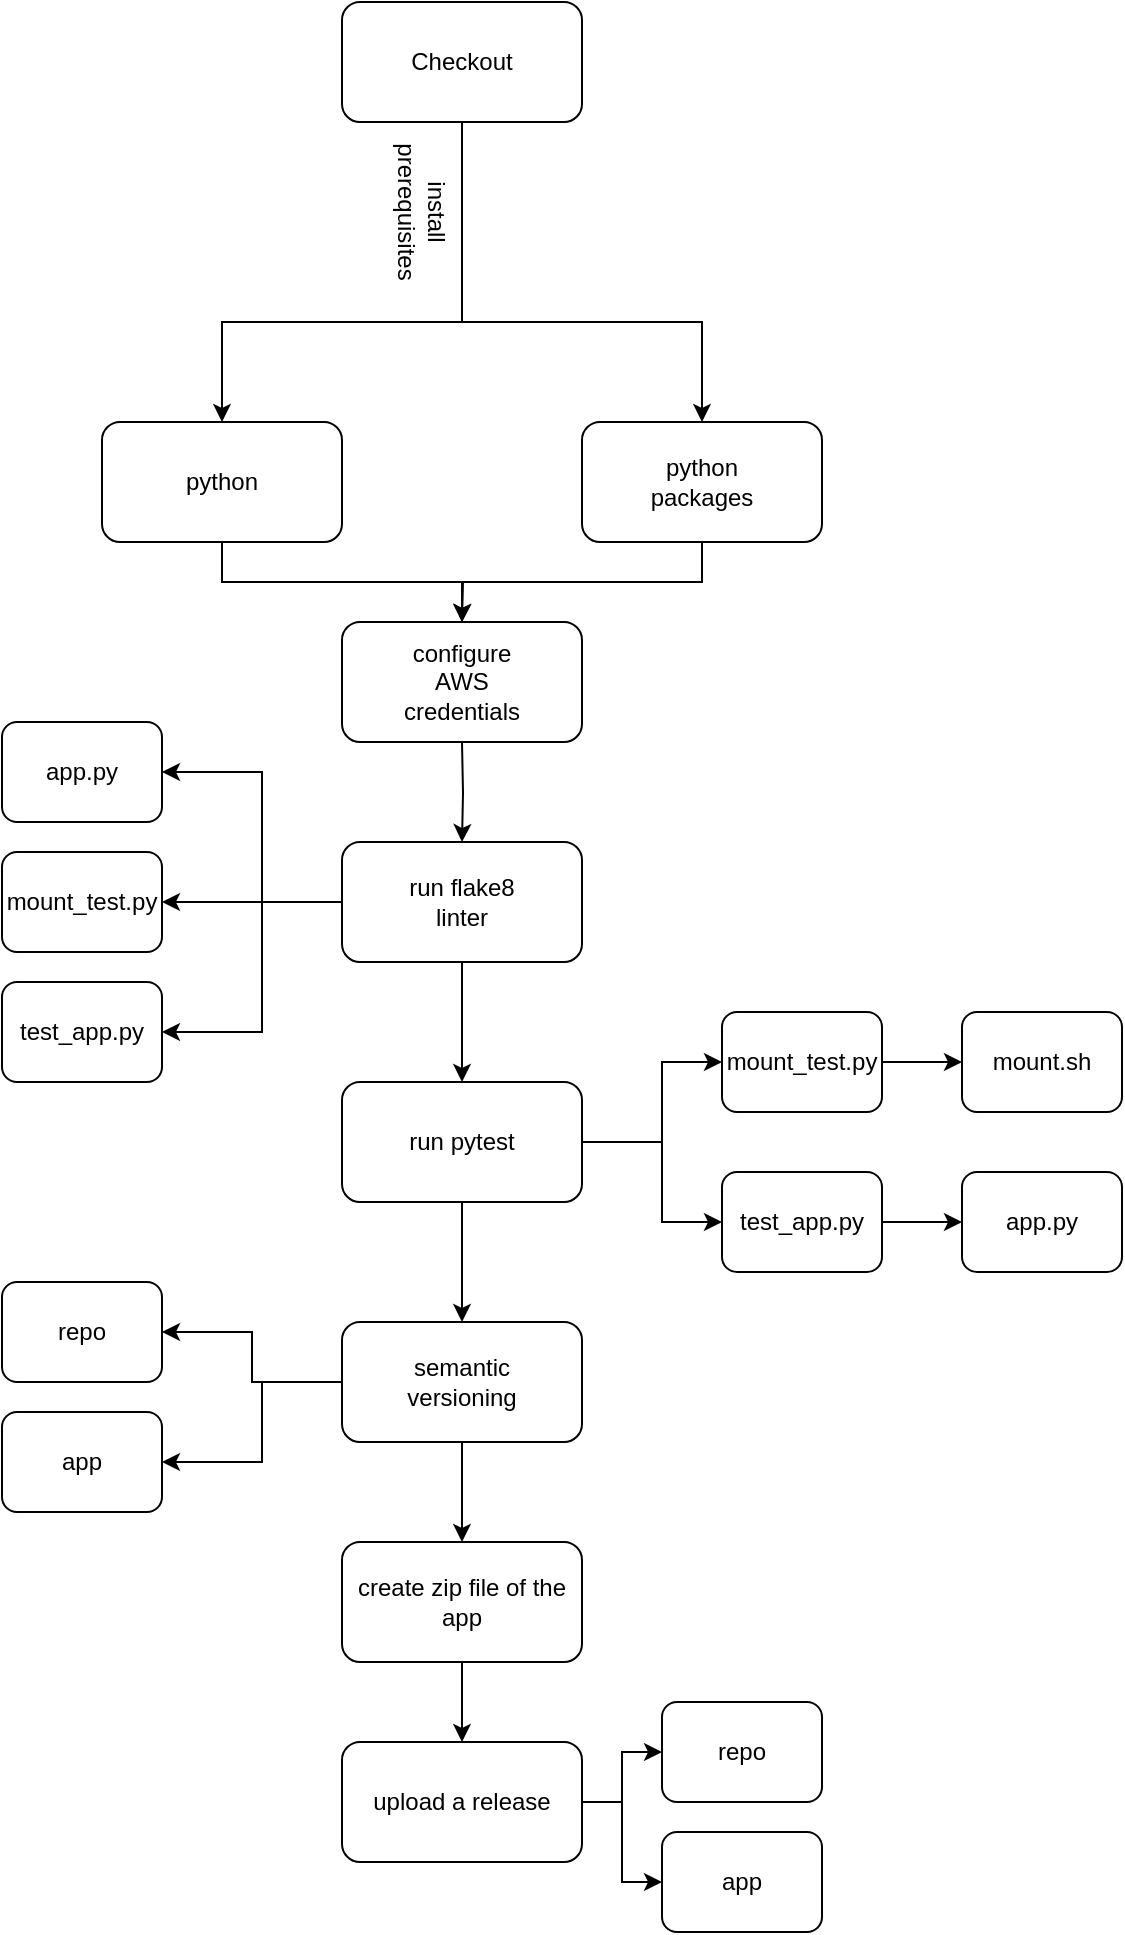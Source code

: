 <mxfile version="21.3.2" type="github">
  <diagram name="Page-1" id="NQFakxoYkVoBB0L2_mfe">
    <mxGraphModel dx="880" dy="452" grid="1" gridSize="10" guides="1" tooltips="1" connect="1" arrows="1" fold="1" page="1" pageScale="1" pageWidth="850" pageHeight="1100" math="0" shadow="0">
      <root>
        <mxCell id="0" />
        <mxCell id="1" parent="0" />
        <mxCell id="Izm7tjpCLRkO4xK3mdIs-1" value="" style="rounded=1;whiteSpace=wrap;html=1;" parent="1" vertex="1">
          <mxGeometry x="330" y="20" width="120" height="60" as="geometry" />
        </mxCell>
        <mxCell id="Izm7tjpCLRkO4xK3mdIs-5" style="edgeStyle=orthogonalEdgeStyle;rounded=0;orthogonalLoop=1;jettySize=auto;html=1;entryX=0.5;entryY=0;entryDx=0;entryDy=0;" parent="1" target="Izm7tjpCLRkO4xK3mdIs-3" edge="1">
          <mxGeometry relative="1" as="geometry">
            <mxPoint x="390" y="80" as="sourcePoint" />
            <Array as="points">
              <mxPoint x="390" y="180" />
              <mxPoint x="270" y="180" />
            </Array>
          </mxGeometry>
        </mxCell>
        <mxCell id="Izm7tjpCLRkO4xK3mdIs-2" value="Checkout" style="text;html=1;strokeColor=none;fillColor=none;align=center;verticalAlign=middle;whiteSpace=wrap;rounded=0;" parent="1" vertex="1">
          <mxGeometry x="360" y="35" width="60" height="30" as="geometry" />
        </mxCell>
        <mxCell id="Izm7tjpCLRkO4xK3mdIs-16" style="edgeStyle=orthogonalEdgeStyle;rounded=0;orthogonalLoop=1;jettySize=auto;html=1;exitX=0.5;exitY=1;exitDx=0;exitDy=0;entryX=0.5;entryY=0;entryDx=0;entryDy=0;" parent="1" source="Izm7tjpCLRkO4xK3mdIs-4" target="Izm7tjpCLRkO4xK3mdIs-14" edge="1">
          <mxGeometry relative="1" as="geometry" />
        </mxCell>
        <mxCell id="Izm7tjpCLRkO4xK3mdIs-4" value="" style="rounded=1;whiteSpace=wrap;html=1;" parent="1" vertex="1">
          <mxGeometry x="450" y="230" width="120" height="60" as="geometry" />
        </mxCell>
        <mxCell id="Izm7tjpCLRkO4xK3mdIs-7" value="" style="endArrow=classic;html=1;rounded=0;entryX=0.5;entryY=0;entryDx=0;entryDy=0;" parent="1" target="Izm7tjpCLRkO4xK3mdIs-4" edge="1">
          <mxGeometry width="50" height="50" relative="1" as="geometry">
            <mxPoint x="390" y="180" as="sourcePoint" />
            <mxPoint x="450" y="180" as="targetPoint" />
            <Array as="points">
              <mxPoint x="510" y="180" />
            </Array>
          </mxGeometry>
        </mxCell>
        <mxCell id="Izm7tjpCLRkO4xK3mdIs-8" value="install prerequisites" style="text;html=1;strokeColor=none;fillColor=none;align=center;verticalAlign=middle;whiteSpace=wrap;rounded=0;rotation=90;" parent="1" vertex="1">
          <mxGeometry x="340" y="110" width="60" height="30" as="geometry" />
        </mxCell>
        <mxCell id="Izm7tjpCLRkO4xK3mdIs-10" value="python packages" style="text;html=1;strokeColor=none;fillColor=none;align=center;verticalAlign=middle;whiteSpace=wrap;rounded=0;" parent="1" vertex="1">
          <mxGeometry x="480" y="245" width="60" height="30" as="geometry" />
        </mxCell>
        <mxCell id="Izm7tjpCLRkO4xK3mdIs-11" value="" style="group" parent="1" vertex="1" connectable="0">
          <mxGeometry x="210" y="230" width="120" height="60" as="geometry" />
        </mxCell>
        <mxCell id="Izm7tjpCLRkO4xK3mdIs-17" style="edgeStyle=orthogonalEdgeStyle;rounded=0;orthogonalLoop=1;jettySize=auto;html=1;exitX=0.5;exitY=1;exitDx=0;exitDy=0;" parent="Izm7tjpCLRkO4xK3mdIs-11" source="Izm7tjpCLRkO4xK3mdIs-3" edge="1">
          <mxGeometry relative="1" as="geometry">
            <mxPoint x="180" y="100" as="targetPoint" />
          </mxGeometry>
        </mxCell>
        <mxCell id="Izm7tjpCLRkO4xK3mdIs-3" value="" style="rounded=1;whiteSpace=wrap;html=1;" parent="Izm7tjpCLRkO4xK3mdIs-11" vertex="1">
          <mxGeometry width="120" height="60" as="geometry" />
        </mxCell>
        <mxCell id="Izm7tjpCLRkO4xK3mdIs-9" value="python" style="text;html=1;strokeColor=none;fillColor=none;align=center;verticalAlign=middle;whiteSpace=wrap;rounded=0;" parent="Izm7tjpCLRkO4xK3mdIs-11" vertex="1">
          <mxGeometry x="30" y="15" width="60" height="30" as="geometry" />
        </mxCell>
        <mxCell id="Izm7tjpCLRkO4xK3mdIs-13" value="" style="group" parent="1" vertex="1" connectable="0">
          <mxGeometry x="330" y="330" width="120" height="60" as="geometry" />
        </mxCell>
        <mxCell id="Izm7tjpCLRkO4xK3mdIs-14" value="" style="rounded=1;whiteSpace=wrap;html=1;" parent="Izm7tjpCLRkO4xK3mdIs-13" vertex="1">
          <mxGeometry width="120" height="60" as="geometry" />
        </mxCell>
        <mxCell id="Izm7tjpCLRkO4xK3mdIs-15" value="configure AWS credentials" style="text;html=1;strokeColor=none;fillColor=none;align=center;verticalAlign=middle;whiteSpace=wrap;rounded=0;" parent="Izm7tjpCLRkO4xK3mdIs-13" vertex="1">
          <mxGeometry x="30" y="15" width="60" height="30" as="geometry" />
        </mxCell>
        <mxCell id="Izm7tjpCLRkO4xK3mdIs-18" value="" style="group" parent="1" vertex="1" connectable="0">
          <mxGeometry x="330" y="440" width="120" height="60" as="geometry" />
        </mxCell>
        <mxCell id="Izm7tjpCLRkO4xK3mdIs-19" value="" style="rounded=1;whiteSpace=wrap;html=1;" parent="Izm7tjpCLRkO4xK3mdIs-18" vertex="1">
          <mxGeometry width="120" height="60" as="geometry" />
        </mxCell>
        <mxCell id="Izm7tjpCLRkO4xK3mdIs-20" value="run flake8 linter" style="text;html=1;strokeColor=none;fillColor=none;align=center;verticalAlign=middle;whiteSpace=wrap;rounded=0;" parent="Izm7tjpCLRkO4xK3mdIs-18" vertex="1">
          <mxGeometry x="30" y="15" width="60" height="30" as="geometry" />
        </mxCell>
        <mxCell id="Izm7tjpCLRkO4xK3mdIs-22" value="" style="group" parent="1" vertex="1" connectable="0">
          <mxGeometry x="160" y="445" width="80" height="50" as="geometry" />
        </mxCell>
        <mxCell id="Izm7tjpCLRkO4xK3mdIs-23" value="" style="rounded=1;whiteSpace=wrap;html=1;" parent="Izm7tjpCLRkO4xK3mdIs-22" vertex="1">
          <mxGeometry width="80" height="50" as="geometry" />
        </mxCell>
        <mxCell id="Izm7tjpCLRkO4xK3mdIs-24" value="mount_test.py" style="text;html=1;strokeColor=none;fillColor=none;align=center;verticalAlign=middle;whiteSpace=wrap;rounded=0;" parent="Izm7tjpCLRkO4xK3mdIs-22" vertex="1">
          <mxGeometry x="20" y="12.5" width="40" height="25" as="geometry" />
        </mxCell>
        <mxCell id="Izm7tjpCLRkO4xK3mdIs-25" value="" style="group" parent="1" vertex="1" connectable="0">
          <mxGeometry x="160" y="380" width="80" height="50" as="geometry" />
        </mxCell>
        <mxCell id="Izm7tjpCLRkO4xK3mdIs-26" value="" style="rounded=1;whiteSpace=wrap;html=1;" parent="Izm7tjpCLRkO4xK3mdIs-25" vertex="1">
          <mxGeometry width="80" height="50" as="geometry" />
        </mxCell>
        <mxCell id="Izm7tjpCLRkO4xK3mdIs-27" value="app.py" style="text;html=1;strokeColor=none;fillColor=none;align=center;verticalAlign=middle;whiteSpace=wrap;rounded=0;" parent="Izm7tjpCLRkO4xK3mdIs-25" vertex="1">
          <mxGeometry x="20" y="12.5" width="40" height="25" as="geometry" />
        </mxCell>
        <mxCell id="Izm7tjpCLRkO4xK3mdIs-28" value="" style="group" parent="1" vertex="1" connectable="0">
          <mxGeometry x="160" y="510" width="80" height="50" as="geometry" />
        </mxCell>
        <mxCell id="Izm7tjpCLRkO4xK3mdIs-29" value="" style="rounded=1;whiteSpace=wrap;html=1;" parent="Izm7tjpCLRkO4xK3mdIs-28" vertex="1">
          <mxGeometry width="80" height="50" as="geometry" />
        </mxCell>
        <mxCell id="Izm7tjpCLRkO4xK3mdIs-30" value="test_app.py" style="text;html=1;strokeColor=none;fillColor=none;align=center;verticalAlign=middle;whiteSpace=wrap;rounded=0;" parent="Izm7tjpCLRkO4xK3mdIs-28" vertex="1">
          <mxGeometry x="20" y="12.5" width="40" height="25" as="geometry" />
        </mxCell>
        <mxCell id="Izm7tjpCLRkO4xK3mdIs-31" style="edgeStyle=orthogonalEdgeStyle;rounded=0;orthogonalLoop=1;jettySize=auto;html=1;exitX=0;exitY=0.5;exitDx=0;exitDy=0;entryX=1;entryY=0.5;entryDx=0;entryDy=0;" parent="1" source="Izm7tjpCLRkO4xK3mdIs-19" target="Izm7tjpCLRkO4xK3mdIs-23" edge="1">
          <mxGeometry relative="1" as="geometry" />
        </mxCell>
        <mxCell id="Izm7tjpCLRkO4xK3mdIs-32" value="" style="endArrow=classic;html=1;rounded=0;entryX=1;entryY=0.5;entryDx=0;entryDy=0;" parent="1" target="Izm7tjpCLRkO4xK3mdIs-26" edge="1">
          <mxGeometry width="50" height="50" relative="1" as="geometry">
            <mxPoint x="290" y="470" as="sourcePoint" />
            <mxPoint x="450" y="480" as="targetPoint" />
            <Array as="points">
              <mxPoint x="290" y="405" />
            </Array>
          </mxGeometry>
        </mxCell>
        <mxCell id="Izm7tjpCLRkO4xK3mdIs-33" value="" style="endArrow=classic;html=1;rounded=0;entryX=1;entryY=0.5;entryDx=0;entryDy=0;" parent="1" target="Izm7tjpCLRkO4xK3mdIs-29" edge="1">
          <mxGeometry width="50" height="50" relative="1" as="geometry">
            <mxPoint x="290" y="470" as="sourcePoint" />
            <mxPoint x="450" y="480" as="targetPoint" />
            <Array as="points">
              <mxPoint x="290" y="535" />
            </Array>
          </mxGeometry>
        </mxCell>
        <mxCell id="Izm7tjpCLRkO4xK3mdIs-34" style="edgeStyle=orthogonalEdgeStyle;rounded=0;orthogonalLoop=1;jettySize=auto;html=1;entryX=0.5;entryY=0;entryDx=0;entryDy=0;" parent="1" target="Izm7tjpCLRkO4xK3mdIs-19" edge="1">
          <mxGeometry relative="1" as="geometry">
            <mxPoint x="390" y="390" as="sourcePoint" />
          </mxGeometry>
        </mxCell>
        <mxCell id="Izm7tjpCLRkO4xK3mdIs-57" style="edgeStyle=orthogonalEdgeStyle;rounded=0;orthogonalLoop=1;jettySize=auto;html=1;exitX=0.5;exitY=1;exitDx=0;exitDy=0;entryX=0.5;entryY=0;entryDx=0;entryDy=0;" parent="1" source="Izm7tjpCLRkO4xK3mdIs-35" target="Izm7tjpCLRkO4xK3mdIs-55" edge="1">
          <mxGeometry relative="1" as="geometry" />
        </mxCell>
        <mxCell id="Izm7tjpCLRkO4xK3mdIs-35" value="" style="rounded=1;whiteSpace=wrap;html=1;" parent="1" vertex="1">
          <mxGeometry x="330" y="560" width="120" height="60" as="geometry" />
        </mxCell>
        <mxCell id="Izm7tjpCLRkO4xK3mdIs-36" style="edgeStyle=orthogonalEdgeStyle;rounded=0;orthogonalLoop=1;jettySize=auto;html=1;exitX=0.5;exitY=1;exitDx=0;exitDy=0;entryX=0.5;entryY=0;entryDx=0;entryDy=0;" parent="1" source="Izm7tjpCLRkO4xK3mdIs-19" target="Izm7tjpCLRkO4xK3mdIs-35" edge="1">
          <mxGeometry relative="1" as="geometry" />
        </mxCell>
        <mxCell id="Izm7tjpCLRkO4xK3mdIs-37" value="run pytest" style="text;html=1;strokeColor=none;fillColor=none;align=center;verticalAlign=middle;whiteSpace=wrap;rounded=0;" parent="1" vertex="1">
          <mxGeometry x="360" y="575" width="60" height="30" as="geometry" />
        </mxCell>
        <mxCell id="Izm7tjpCLRkO4xK3mdIs-52" style="edgeStyle=orthogonalEdgeStyle;rounded=0;orthogonalLoop=1;jettySize=auto;html=1;exitX=1;exitY=0.5;exitDx=0;exitDy=0;entryX=0;entryY=0.5;entryDx=0;entryDy=0;" parent="1" source="Izm7tjpCLRkO4xK3mdIs-40" target="Izm7tjpCLRkO4xK3mdIs-50" edge="1">
          <mxGeometry relative="1" as="geometry" />
        </mxCell>
        <mxCell id="Izm7tjpCLRkO4xK3mdIs-40" value="" style="rounded=1;whiteSpace=wrap;html=1;" parent="1" vertex="1">
          <mxGeometry x="520" y="525" width="80" height="50" as="geometry" />
        </mxCell>
        <mxCell id="Izm7tjpCLRkO4xK3mdIs-41" value="mount_test.py" style="text;html=1;strokeColor=none;fillColor=none;align=center;verticalAlign=middle;whiteSpace=wrap;rounded=0;" parent="1" vertex="1">
          <mxGeometry x="540" y="537.5" width="40" height="25" as="geometry" />
        </mxCell>
        <mxCell id="Izm7tjpCLRkO4xK3mdIs-49" style="edgeStyle=orthogonalEdgeStyle;rounded=0;orthogonalLoop=1;jettySize=auto;html=1;exitX=1;exitY=0.5;exitDx=0;exitDy=0;entryX=0;entryY=0.5;entryDx=0;entryDy=0;" parent="1" source="Izm7tjpCLRkO4xK3mdIs-42" target="Izm7tjpCLRkO4xK3mdIs-47" edge="1">
          <mxGeometry relative="1" as="geometry" />
        </mxCell>
        <mxCell id="Izm7tjpCLRkO4xK3mdIs-42" value="" style="rounded=1;whiteSpace=wrap;html=1;" parent="1" vertex="1">
          <mxGeometry x="520" y="605" width="80" height="50" as="geometry" />
        </mxCell>
        <mxCell id="Izm7tjpCLRkO4xK3mdIs-43" value="test_app.py" style="text;html=1;strokeColor=none;fillColor=none;align=center;verticalAlign=middle;whiteSpace=wrap;rounded=0;" parent="1" vertex="1">
          <mxGeometry x="540" y="617.5" width="40" height="25" as="geometry" />
        </mxCell>
        <mxCell id="Izm7tjpCLRkO4xK3mdIs-44" value="" style="endArrow=classic;html=1;rounded=0;exitX=1;exitY=0.5;exitDx=0;exitDy=0;" parent="1" source="Izm7tjpCLRkO4xK3mdIs-35" edge="1">
          <mxGeometry width="50" height="50" relative="1" as="geometry">
            <mxPoint x="400" y="530" as="sourcePoint" />
            <mxPoint x="450" y="590" as="targetPoint" />
            <Array as="points" />
          </mxGeometry>
        </mxCell>
        <mxCell id="Izm7tjpCLRkO4xK3mdIs-45" value="" style="endArrow=classic;html=1;rounded=0;exitX=1;exitY=0.5;exitDx=0;exitDy=0;entryX=0;entryY=0.5;entryDx=0;entryDy=0;" parent="1" source="Izm7tjpCLRkO4xK3mdIs-35" target="Izm7tjpCLRkO4xK3mdIs-40" edge="1">
          <mxGeometry width="50" height="50" relative="1" as="geometry">
            <mxPoint x="400" y="530" as="sourcePoint" />
            <mxPoint x="450" y="480" as="targetPoint" />
            <Array as="points">
              <mxPoint x="490" y="590" />
              <mxPoint x="490" y="550" />
            </Array>
          </mxGeometry>
        </mxCell>
        <mxCell id="Izm7tjpCLRkO4xK3mdIs-46" value="" style="endArrow=classic;html=1;rounded=0;entryX=0;entryY=0.5;entryDx=0;entryDy=0;" parent="1" target="Izm7tjpCLRkO4xK3mdIs-42" edge="1">
          <mxGeometry width="50" height="50" relative="1" as="geometry">
            <mxPoint x="490" y="590" as="sourcePoint" />
            <mxPoint x="450" y="480" as="targetPoint" />
            <Array as="points">
              <mxPoint x="490" y="630" />
            </Array>
          </mxGeometry>
        </mxCell>
        <mxCell id="Izm7tjpCLRkO4xK3mdIs-47" value="" style="rounded=1;whiteSpace=wrap;html=1;" parent="1" vertex="1">
          <mxGeometry x="640" y="605" width="80" height="50" as="geometry" />
        </mxCell>
        <mxCell id="Izm7tjpCLRkO4xK3mdIs-48" value="app.py" style="text;html=1;strokeColor=none;fillColor=none;align=center;verticalAlign=middle;whiteSpace=wrap;rounded=0;" parent="1" vertex="1">
          <mxGeometry x="660" y="617.5" width="40" height="25" as="geometry" />
        </mxCell>
        <mxCell id="Izm7tjpCLRkO4xK3mdIs-50" value="" style="rounded=1;whiteSpace=wrap;html=1;" parent="1" vertex="1">
          <mxGeometry x="640" y="525" width="80" height="50" as="geometry" />
        </mxCell>
        <mxCell id="Izm7tjpCLRkO4xK3mdIs-51" value="mount.sh" style="text;html=1;strokeColor=none;fillColor=none;align=center;verticalAlign=middle;whiteSpace=wrap;rounded=0;" parent="1" vertex="1">
          <mxGeometry x="660" y="537.5" width="40" height="25" as="geometry" />
        </mxCell>
        <mxCell id="Xj7NZsbbRn5Z0yJctstR-8" style="edgeStyle=orthogonalEdgeStyle;rounded=0;orthogonalLoop=1;jettySize=auto;html=1;exitX=0;exitY=0.5;exitDx=0;exitDy=0;entryX=1;entryY=0.5;entryDx=0;entryDy=0;" edge="1" parent="1" source="Izm7tjpCLRkO4xK3mdIs-55" target="Xj7NZsbbRn5Z0yJctstR-2">
          <mxGeometry relative="1" as="geometry" />
        </mxCell>
        <mxCell id="Xj7NZsbbRn5Z0yJctstR-11" style="edgeStyle=orthogonalEdgeStyle;rounded=0;orthogonalLoop=1;jettySize=auto;html=1;exitX=0.5;exitY=1;exitDx=0;exitDy=0;entryX=0.5;entryY=0;entryDx=0;entryDy=0;" edge="1" parent="1" source="Izm7tjpCLRkO4xK3mdIs-55" target="Xj7NZsbbRn5Z0yJctstR-10">
          <mxGeometry relative="1" as="geometry" />
        </mxCell>
        <mxCell id="Izm7tjpCLRkO4xK3mdIs-55" value="" style="rounded=1;whiteSpace=wrap;html=1;" parent="1" vertex="1">
          <mxGeometry x="330" y="680" width="120" height="60" as="geometry" />
        </mxCell>
        <mxCell id="Izm7tjpCLRkO4xK3mdIs-56" value="semantic versioning" style="text;html=1;strokeColor=none;fillColor=none;align=center;verticalAlign=middle;whiteSpace=wrap;rounded=0;" parent="1" vertex="1">
          <mxGeometry x="360" y="695" width="60" height="30" as="geometry" />
        </mxCell>
        <mxCell id="Xj7NZsbbRn5Z0yJctstR-1" value="" style="group" vertex="1" connectable="0" parent="1">
          <mxGeometry x="160" y="660" width="80" height="50" as="geometry" />
        </mxCell>
        <mxCell id="Xj7NZsbbRn5Z0yJctstR-2" value="" style="rounded=1;whiteSpace=wrap;html=1;" vertex="1" parent="Xj7NZsbbRn5Z0yJctstR-1">
          <mxGeometry width="80" height="50" as="geometry" />
        </mxCell>
        <mxCell id="Xj7NZsbbRn5Z0yJctstR-3" value="repo" style="text;html=1;strokeColor=none;fillColor=none;align=center;verticalAlign=middle;whiteSpace=wrap;rounded=0;" vertex="1" parent="Xj7NZsbbRn5Z0yJctstR-1">
          <mxGeometry x="20" y="12.5" width="40" height="25" as="geometry" />
        </mxCell>
        <mxCell id="Xj7NZsbbRn5Z0yJctstR-5" value="" style="group" vertex="1" connectable="0" parent="1">
          <mxGeometry x="160" y="725" width="80" height="50" as="geometry" />
        </mxCell>
        <mxCell id="Xj7NZsbbRn5Z0yJctstR-6" value="" style="rounded=1;whiteSpace=wrap;html=1;" vertex="1" parent="Xj7NZsbbRn5Z0yJctstR-5">
          <mxGeometry width="80" height="50" as="geometry" />
        </mxCell>
        <mxCell id="Xj7NZsbbRn5Z0yJctstR-7" value="app" style="text;html=1;strokeColor=none;fillColor=none;align=center;verticalAlign=middle;whiteSpace=wrap;rounded=0;" vertex="1" parent="Xj7NZsbbRn5Z0yJctstR-5">
          <mxGeometry x="20" y="12.5" width="40" height="25" as="geometry" />
        </mxCell>
        <mxCell id="Xj7NZsbbRn5Z0yJctstR-9" value="" style="endArrow=classic;html=1;rounded=0;entryX=1;entryY=0.5;entryDx=0;entryDy=0;" edge="1" parent="1" target="Xj7NZsbbRn5Z0yJctstR-6">
          <mxGeometry width="50" height="50" relative="1" as="geometry">
            <mxPoint x="290" y="710" as="sourcePoint" />
            <mxPoint x="450" y="680" as="targetPoint" />
            <Array as="points">
              <mxPoint x="290" y="750" />
            </Array>
          </mxGeometry>
        </mxCell>
        <mxCell id="Xj7NZsbbRn5Z0yJctstR-13" style="edgeStyle=orthogonalEdgeStyle;rounded=0;orthogonalLoop=1;jettySize=auto;html=1;exitX=0.5;exitY=1;exitDx=0;exitDy=0;entryX=0.5;entryY=0;entryDx=0;entryDy=0;" edge="1" parent="1" source="Xj7NZsbbRn5Z0yJctstR-10" target="Xj7NZsbbRn5Z0yJctstR-12">
          <mxGeometry relative="1" as="geometry" />
        </mxCell>
        <mxCell id="Xj7NZsbbRn5Z0yJctstR-10" value="create zip file of the app" style="rounded=1;whiteSpace=wrap;html=1;" vertex="1" parent="1">
          <mxGeometry x="330" y="790" width="120" height="60" as="geometry" />
        </mxCell>
        <mxCell id="Xj7NZsbbRn5Z0yJctstR-20" style="edgeStyle=orthogonalEdgeStyle;rounded=0;orthogonalLoop=1;jettySize=auto;html=1;exitX=1;exitY=0.5;exitDx=0;exitDy=0;entryX=0;entryY=0.5;entryDx=0;entryDy=0;" edge="1" parent="1" source="Xj7NZsbbRn5Z0yJctstR-12" target="Xj7NZsbbRn5Z0yJctstR-15">
          <mxGeometry relative="1" as="geometry" />
        </mxCell>
        <mxCell id="Xj7NZsbbRn5Z0yJctstR-12" value="upload a release" style="rounded=1;whiteSpace=wrap;html=1;" vertex="1" parent="1">
          <mxGeometry x="330" y="890" width="120" height="60" as="geometry" />
        </mxCell>
        <mxCell id="Xj7NZsbbRn5Z0yJctstR-14" value="" style="group" vertex="1" connectable="0" parent="1">
          <mxGeometry x="490" y="870" width="80" height="50" as="geometry" />
        </mxCell>
        <mxCell id="Xj7NZsbbRn5Z0yJctstR-15" value="" style="rounded=1;whiteSpace=wrap;html=1;" vertex="1" parent="Xj7NZsbbRn5Z0yJctstR-14">
          <mxGeometry width="80" height="50" as="geometry" />
        </mxCell>
        <mxCell id="Xj7NZsbbRn5Z0yJctstR-16" value="repo" style="text;html=1;strokeColor=none;fillColor=none;align=center;verticalAlign=middle;whiteSpace=wrap;rounded=0;" vertex="1" parent="Xj7NZsbbRn5Z0yJctstR-14">
          <mxGeometry x="20" y="12.5" width="40" height="25" as="geometry" />
        </mxCell>
        <mxCell id="Xj7NZsbbRn5Z0yJctstR-17" value="" style="group" vertex="1" connectable="0" parent="1">
          <mxGeometry x="490" y="935" width="80" height="50" as="geometry" />
        </mxCell>
        <mxCell id="Xj7NZsbbRn5Z0yJctstR-18" value="" style="rounded=1;whiteSpace=wrap;html=1;" vertex="1" parent="Xj7NZsbbRn5Z0yJctstR-17">
          <mxGeometry width="80" height="50" as="geometry" />
        </mxCell>
        <mxCell id="Xj7NZsbbRn5Z0yJctstR-19" value="app" style="text;html=1;strokeColor=none;fillColor=none;align=center;verticalAlign=middle;whiteSpace=wrap;rounded=0;" vertex="1" parent="Xj7NZsbbRn5Z0yJctstR-17">
          <mxGeometry x="20" y="12.5" width="40" height="25" as="geometry" />
        </mxCell>
        <mxCell id="Xj7NZsbbRn5Z0yJctstR-21" value="" style="endArrow=classic;html=1;rounded=0;entryX=0;entryY=0.5;entryDx=0;entryDy=0;" edge="1" parent="1" target="Xj7NZsbbRn5Z0yJctstR-18">
          <mxGeometry width="50" height="50" relative="1" as="geometry">
            <mxPoint x="470" y="920" as="sourcePoint" />
            <mxPoint x="450" y="810" as="targetPoint" />
            <Array as="points">
              <mxPoint x="470" y="960" />
            </Array>
          </mxGeometry>
        </mxCell>
      </root>
    </mxGraphModel>
  </diagram>
</mxfile>
